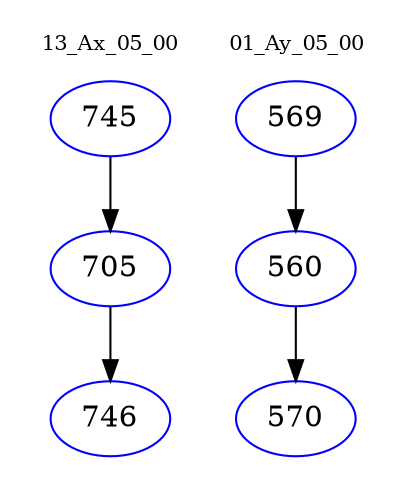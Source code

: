 digraph{
subgraph cluster_0 {
color = white
label = "13_Ax_05_00";
fontsize=10;
T0_745 [label="745", color="blue"]
T0_745 -> T0_705 [color="black"]
T0_705 [label="705", color="blue"]
T0_705 -> T0_746 [color="black"]
T0_746 [label="746", color="blue"]
}
subgraph cluster_1 {
color = white
label = "01_Ay_05_00";
fontsize=10;
T1_569 [label="569", color="blue"]
T1_569 -> T1_560 [color="black"]
T1_560 [label="560", color="blue"]
T1_560 -> T1_570 [color="black"]
T1_570 [label="570", color="blue"]
}
}
